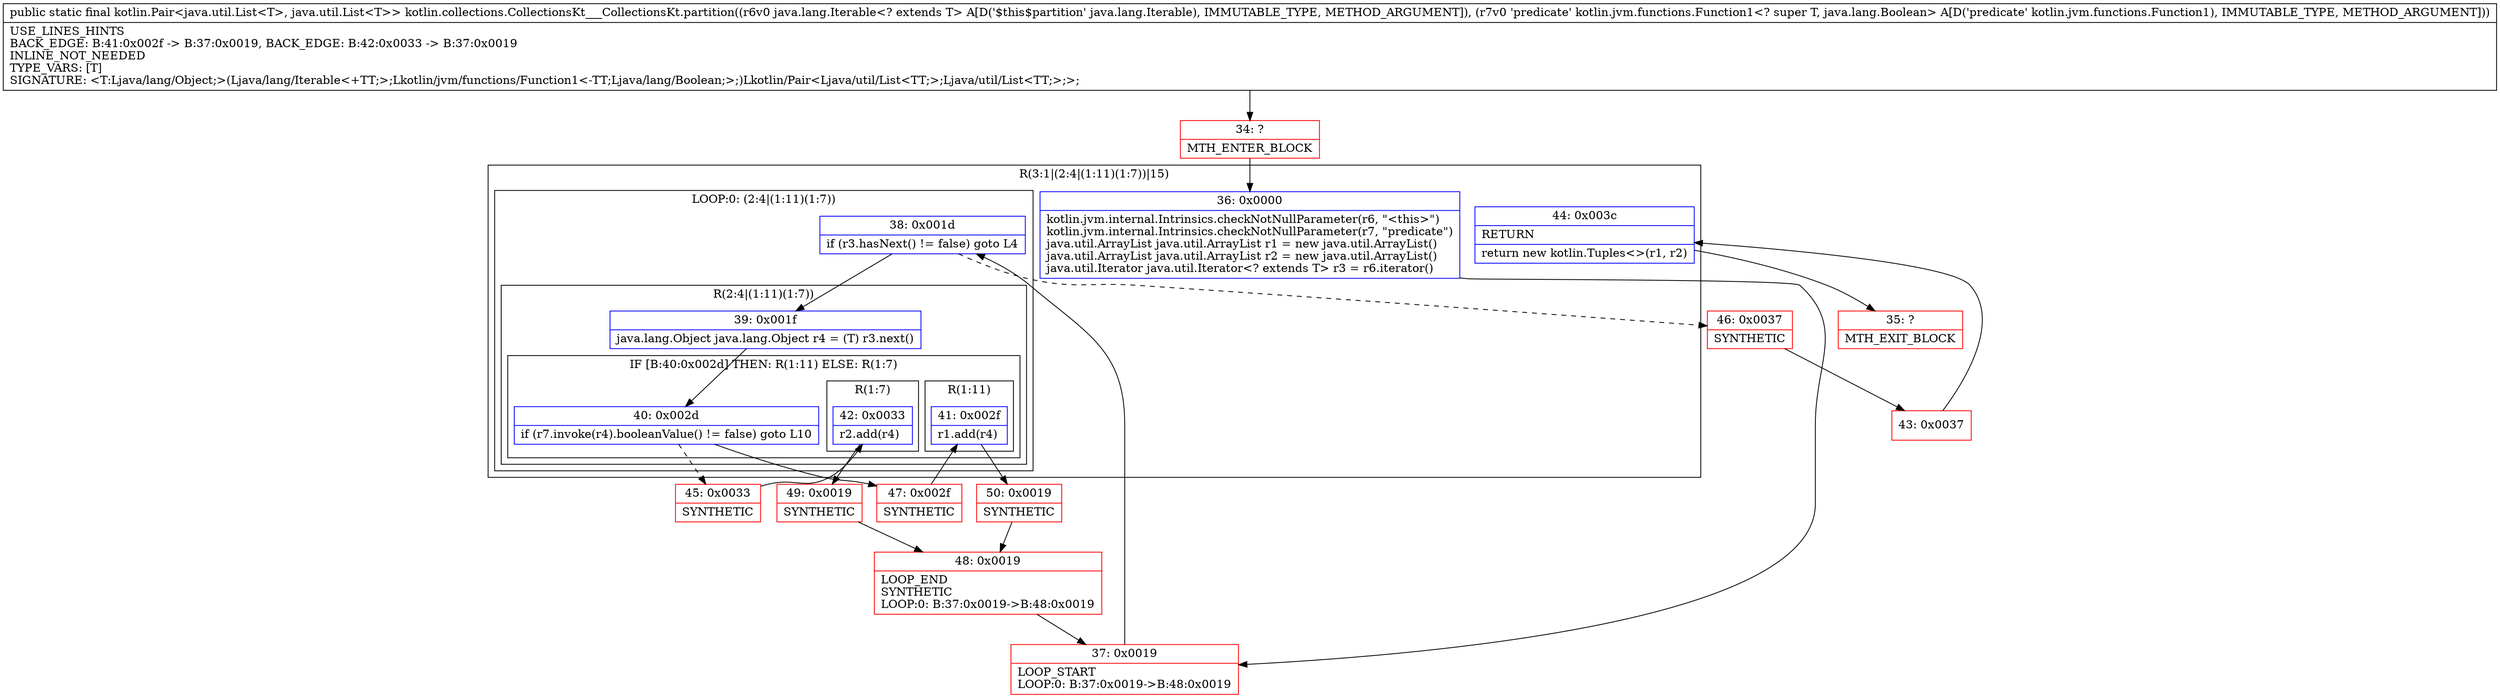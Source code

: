 digraph "CFG forkotlin.collections.CollectionsKt___CollectionsKt.partition(Ljava\/lang\/Iterable;Lkotlin\/jvm\/functions\/Function1;)Lkotlin\/Pair;" {
subgraph cluster_Region_1655036895 {
label = "R(3:1|(2:4|(1:11)(1:7))|15)";
node [shape=record,color=blue];
Node_36 [shape=record,label="{36\:\ 0x0000|kotlin.jvm.internal.Intrinsics.checkNotNullParameter(r6, \"\<this\>\")\lkotlin.jvm.internal.Intrinsics.checkNotNullParameter(r7, \"predicate\")\ljava.util.ArrayList java.util.ArrayList r1 = new java.util.ArrayList()\ljava.util.ArrayList java.util.ArrayList r2 = new java.util.ArrayList()\ljava.util.Iterator java.util.Iterator\<? extends T\> r3 = r6.iterator()\l}"];
subgraph cluster_LoopRegion_1253851947 {
label = "LOOP:0: (2:4|(1:11)(1:7))";
node [shape=record,color=blue];
Node_38 [shape=record,label="{38\:\ 0x001d|if (r3.hasNext() != false) goto L4\l}"];
subgraph cluster_Region_109773440 {
label = "R(2:4|(1:11)(1:7))";
node [shape=record,color=blue];
Node_39 [shape=record,label="{39\:\ 0x001f|java.lang.Object java.lang.Object r4 = (T) r3.next()\l}"];
subgraph cluster_IfRegion_1793053692 {
label = "IF [B:40:0x002d] THEN: R(1:11) ELSE: R(1:7)";
node [shape=record,color=blue];
Node_40 [shape=record,label="{40\:\ 0x002d|if (r7.invoke(r4).booleanValue() != false) goto L10\l}"];
subgraph cluster_Region_1517738452 {
label = "R(1:11)";
node [shape=record,color=blue];
Node_41 [shape=record,label="{41\:\ 0x002f|r1.add(r4)\l}"];
}
subgraph cluster_Region_178901930 {
label = "R(1:7)";
node [shape=record,color=blue];
Node_42 [shape=record,label="{42\:\ 0x0033|r2.add(r4)\l}"];
}
}
}
}
Node_44 [shape=record,label="{44\:\ 0x003c|RETURN\l|return new kotlin.Tuples\<\>(r1, r2)\l}"];
}
Node_34 [shape=record,color=red,label="{34\:\ ?|MTH_ENTER_BLOCK\l}"];
Node_37 [shape=record,color=red,label="{37\:\ 0x0019|LOOP_START\lLOOP:0: B:37:0x0019\-\>B:48:0x0019\l}"];
Node_45 [shape=record,color=red,label="{45\:\ 0x0033|SYNTHETIC\l}"];
Node_49 [shape=record,color=red,label="{49\:\ 0x0019|SYNTHETIC\l}"];
Node_48 [shape=record,color=red,label="{48\:\ 0x0019|LOOP_END\lSYNTHETIC\lLOOP:0: B:37:0x0019\-\>B:48:0x0019\l}"];
Node_47 [shape=record,color=red,label="{47\:\ 0x002f|SYNTHETIC\l}"];
Node_50 [shape=record,color=red,label="{50\:\ 0x0019|SYNTHETIC\l}"];
Node_46 [shape=record,color=red,label="{46\:\ 0x0037|SYNTHETIC\l}"];
Node_43 [shape=record,color=red,label="{43\:\ 0x0037}"];
Node_35 [shape=record,color=red,label="{35\:\ ?|MTH_EXIT_BLOCK\l}"];
MethodNode[shape=record,label="{public static final kotlin.Pair\<java.util.List\<T\>, java.util.List\<T\>\> kotlin.collections.CollectionsKt___CollectionsKt.partition((r6v0 java.lang.Iterable\<? extends T\> A[D('$this$partition' java.lang.Iterable), IMMUTABLE_TYPE, METHOD_ARGUMENT]), (r7v0 'predicate' kotlin.jvm.functions.Function1\<? super T, java.lang.Boolean\> A[D('predicate' kotlin.jvm.functions.Function1), IMMUTABLE_TYPE, METHOD_ARGUMENT]))  | USE_LINES_HINTS\lBACK_EDGE: B:41:0x002f \-\> B:37:0x0019, BACK_EDGE: B:42:0x0033 \-\> B:37:0x0019\lINLINE_NOT_NEEDED\lTYPE_VARS: [T]\lSIGNATURE: \<T:Ljava\/lang\/Object;\>(Ljava\/lang\/Iterable\<+TT;\>;Lkotlin\/jvm\/functions\/Function1\<\-TT;Ljava\/lang\/Boolean;\>;)Lkotlin\/Pair\<Ljava\/util\/List\<TT;\>;Ljava\/util\/List\<TT;\>;\>;\l}"];
MethodNode -> Node_34;Node_36 -> Node_37;
Node_38 -> Node_39;
Node_38 -> Node_46[style=dashed];
Node_39 -> Node_40;
Node_40 -> Node_45[style=dashed];
Node_40 -> Node_47;
Node_41 -> Node_50;
Node_42 -> Node_49;
Node_44 -> Node_35;
Node_34 -> Node_36;
Node_37 -> Node_38;
Node_45 -> Node_42;
Node_49 -> Node_48;
Node_48 -> Node_37;
Node_47 -> Node_41;
Node_50 -> Node_48;
Node_46 -> Node_43;
Node_43 -> Node_44;
}


